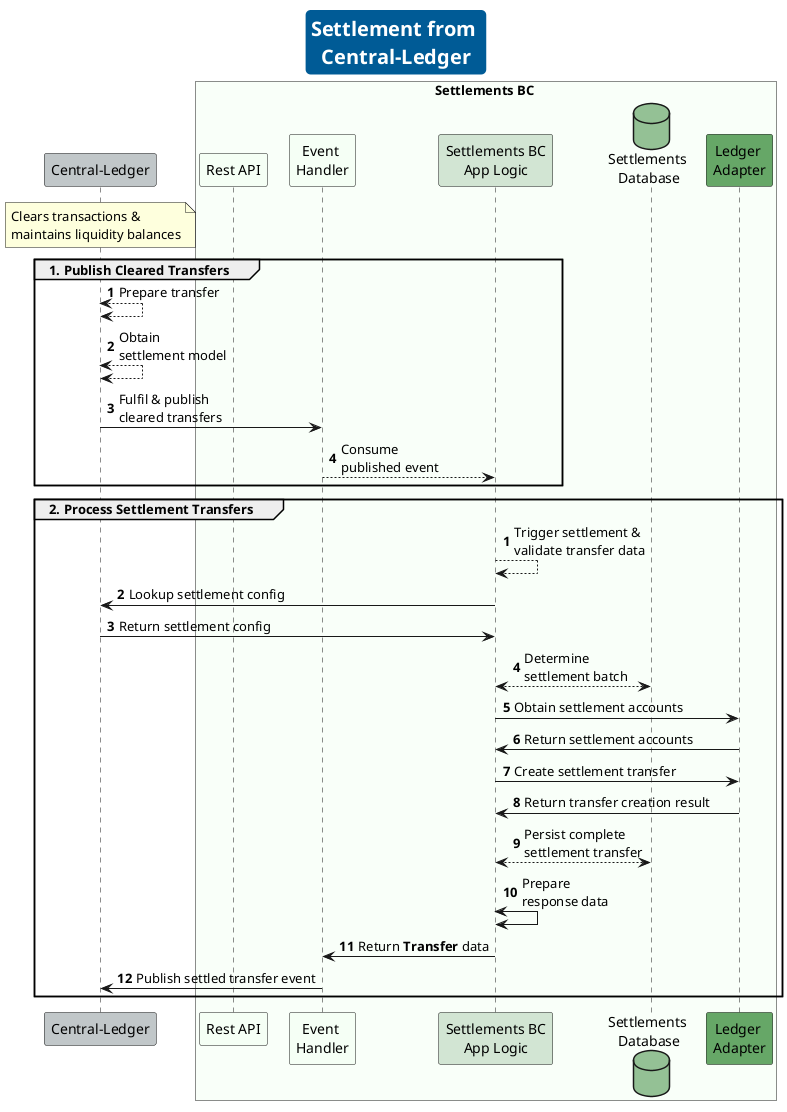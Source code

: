 @startuml Settle_with_Central_Ledger

skinparam TitleFontSize 20
skinparam TitleFontColor #FFFFFF
skinparam titleBorderRoundCorner 10
skinparam titleBorderThickness 6
skinparam titleBorderColor #005B96
skinparam titleBackgroundColor #005B96
title Settlement from \nCentral-Ledger

participant "Central-Ledger" as ext_cl #C1C7C9
note over ext_cl
    Clears transactions &
    maintains liquidity balances
end note

box Settlements BC #F9FFF9
    participant "Rest API" as sbc_rest #F5FFF5
    participant "Event \nHandler" as sbc_event #F5FFF5
    participant "Settlements BC\nApp Logic" as sbc_app_logic #D2E5D3
    database "Settlements \nDatabase" as sbc_db #94C195
    participant "Ledger \nAdapter" as sbc_adptr #66A767
end box

group 1. Publish Cleared Transfers
autonumber
    ext_cl <--> ext_cl : Prepare transfer
    'ext_cl <--> ext_cl : **Transfer prepare**. \nObtain settlement model and allocation data\nvia Central-Ledger rules engine
    ext_cl <--> ext_cl : Obtain \nsettlement model
    ext_cl -> sbc_event : Fulfil & publish \ncleared transfers
    'ext_cl -> sbc_event : \n//publishEvent// will all necessary data as\n**//TransferPreparedEvtPayload//**
    sbc_event --> sbc_app_logic : Consume \npublished event
autonumber
    'sbc_app_logic -> sbc_event : Listen for Settlement Transfer event
end

group 2. Process Settlement Transfers
    sbc_app_logic --> sbc_app_logic: Trigger settlement &\nvalidate transfer data
    'sbc_app_logic <--> sbc_app_logic: Settlement Transfer event triggered\nconverted as **//ITransferDto//**
    sbc_app_logic -> ext_cl : Lookup settlement config
    sbc_app_logic <- ext_cl : Return settlement config
    'sbc_app_logic <--> sbc_db : Fetch & cache settlement config\n**Platform Config BC / Admin API**
    sbc_app_logic <--> sbc_db : Determine \nsettlement batch
    'sbc_app_logic <--> sbc_db : **Obtain open batch** based on Settlement Transfer data.\n//Create new batch if no OPEN batch available//
    sbc_app_logic -> sbc_adptr : Obtain settlement accounts
    sbc_app_logic <- sbc_adptr : Return settlement accounts
    sbc_app_logic -> sbc_adptr: Create settlement transfer
    sbc_app_logic <- sbc_adptr : Return transfer creation result
    sbc_app_logic <--> sbc_db : Persist complete \nsettlement transfer
    'sbc_app_logic <-> abbc_grpc : Obtain **Settlement accounts** using Participant account
    'sbc_app_logic <--> sbc_db : Create or fetch **Settlement Batch Account**
    'abbc_grpc -> sbc_app_logic : Return **Account** info
    'sbc_app_logic -> abbc_grpc: Create Settlement Transfer
    'abbc_grpc <-> abbc_tigerbeetle: Create Transfer: update accounts \nto DR payer & CR payee
    'abbc_grpc -> sbc_app_logic : Return **Transfer** creation info
    sbc_app_logic <-> sbc_app_logic: Prepare \nresponse data
    sbc_app_logic -> sbc_event : Return **Transfer** data
    ext_cl <- sbc_event  : Publish settled transfer event
end

@enduml

